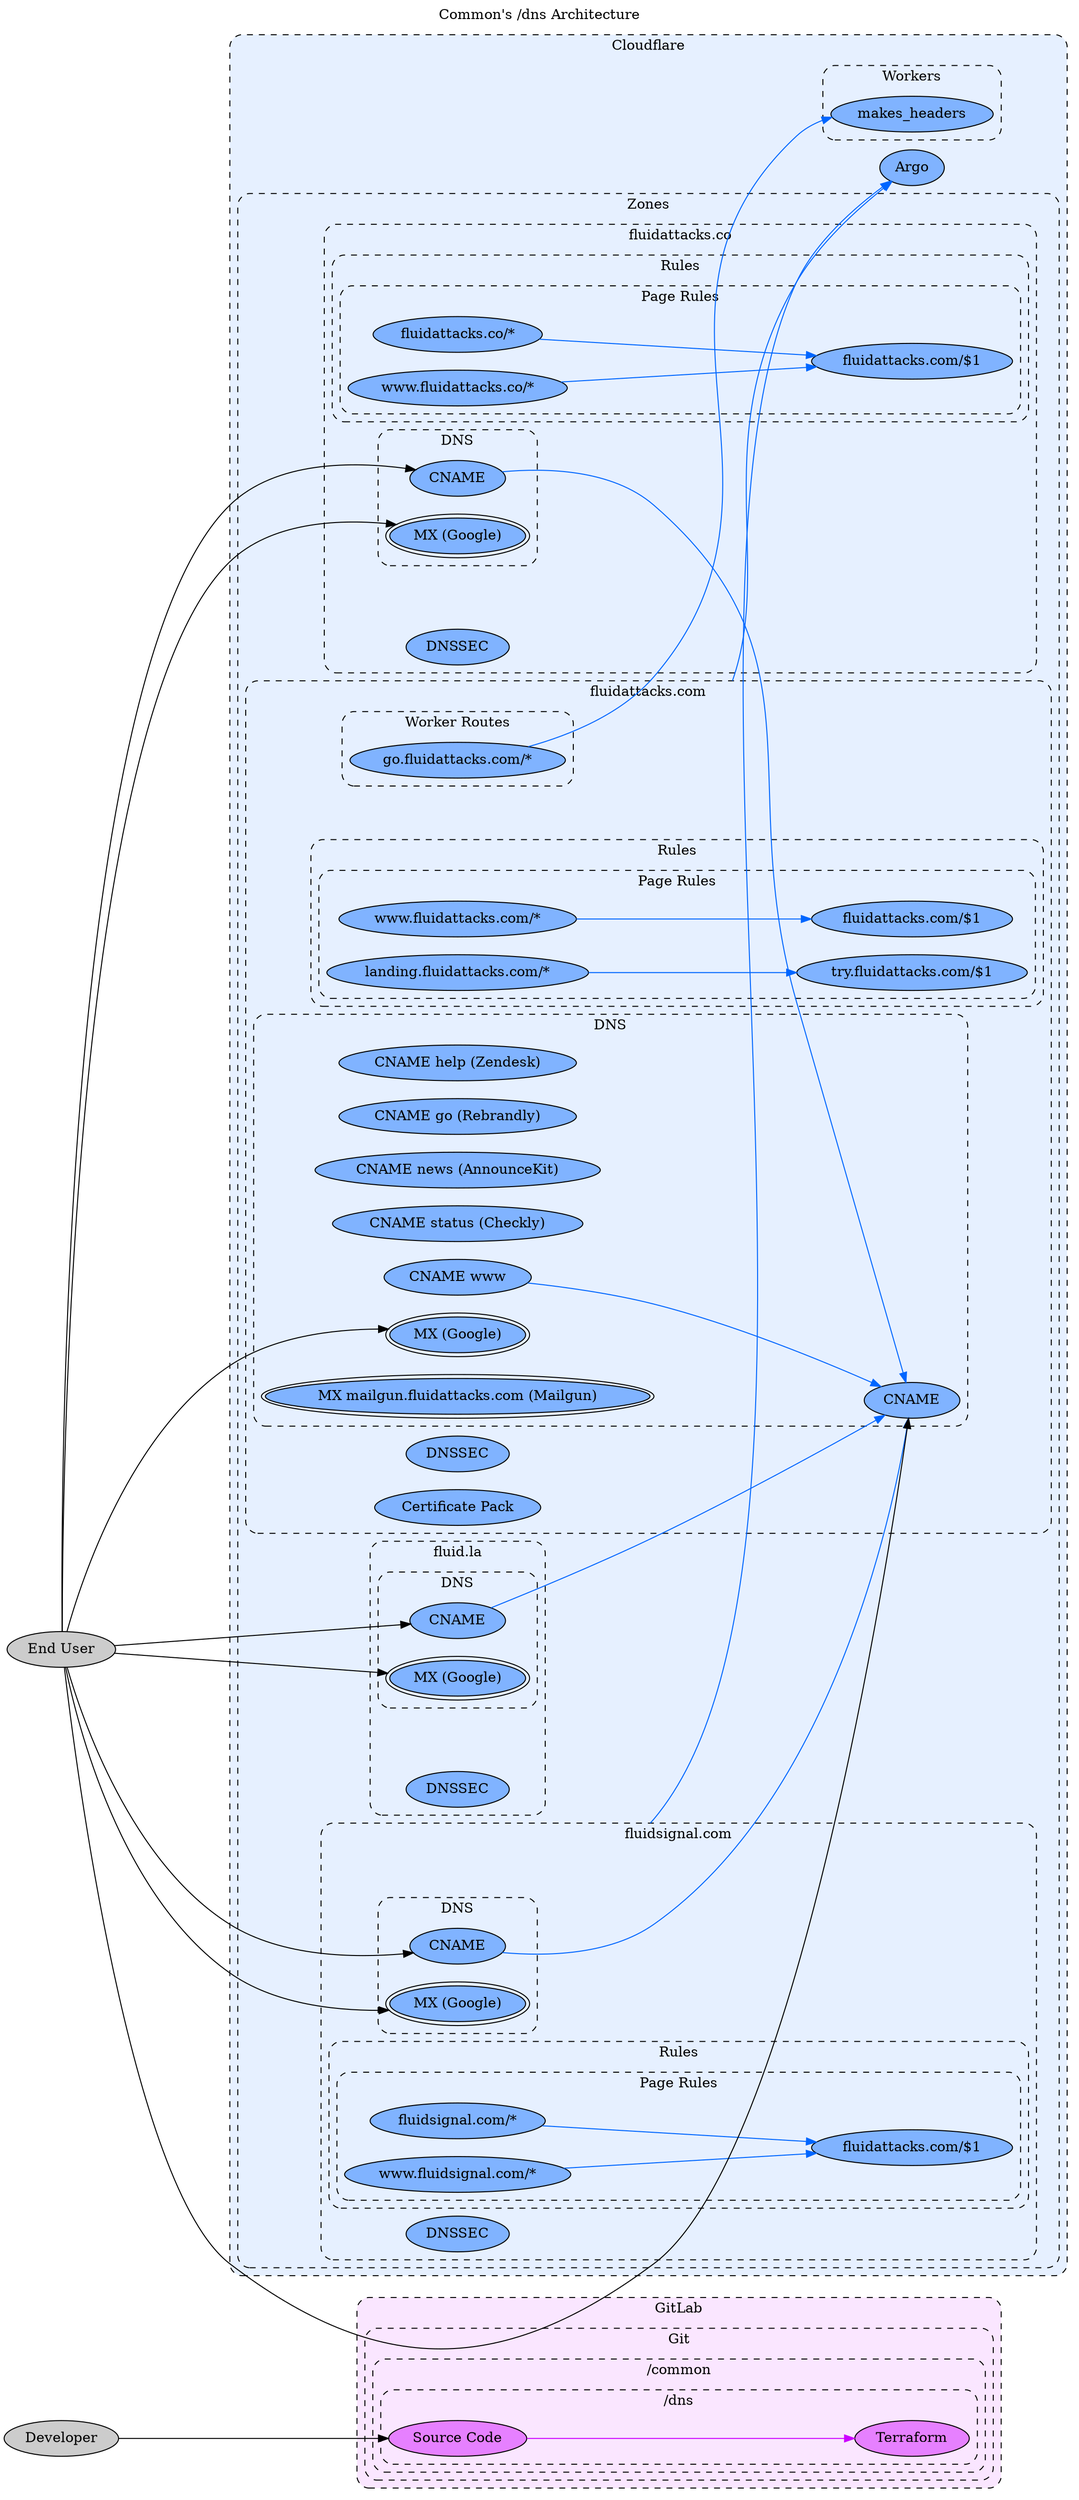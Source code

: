 // SPDX-FileCopyrightText: 2022 Fluid Attacks <development@fluidattacks.com>
//
// SPDX-License-Identifier: MPL-2.0

digraph status {
  label="Common's /dns Architecture"
  labelloc="t"
  compound="true"
  concentrate="true"
  layout="dot"
  scale="scalexy"
  rankdir="LR"
  ranksep="2.0"

  node[style="filled"]
  graph[style="dashed,rounded"]

  subgraph cluster_gitlab {
    label="GitLab"
    bgcolor="0.8 0.1 1.0"
    node[fillcolor="0.8 0.5 1.0"]

    subgraph cluster_gitlab_git {
      label="Git"

      subgraph cluster_gitlab_git_common {
        label="/common"

        subgraph cluster_gitlab_git_common_dns {
          label="/dns"

          gitlab_git_common_dns[label="Source Code"]
          gitlab_git_common_dns_terraform[label="Terraform"]
        }
      }
    }
  }

  subgraph cluster_cloudflare {
    label="Cloudflare"
    bgcolor="0.6 0.1 1.0"
    node[fillcolor="0.6 0.5 1.0"]

    cloudflare_argo[label="Argo"]

    subgraph cluster_cloudflare_workers {
      label="Workers"

      cluster_cloudflare_workers_makes_headers[label="makes_headers"]
    }

    subgraph cluster_cloudflare_zones {
      label="Zones"

      subgraph cluster_cloudflare_zone_fluid_la {
        label="fluid.la"

        cluster_cloudflare_zone_fluid_la[label="" style="invis"]
        cloudflare_zone_fluid_la_dnssec[label="DNSSEC"]

        subgraph cluster_cloudflare_zone_fluid_la_dns {
          label="DNS"

          cloudflare_zone_fluid_la_dns_cname[label="CNAME"]
          cloudflare_zone_fluid_la_dns_mx[label="MX (Google)" peripheries="2"]
        }
      }

      subgraph cluster_cloudflare_zone_fluidattacks_co {
        label="fluidattacks.co"

        cluster_cloudflare_zone_fluidattacks_co[label="" style="invis"]
        cloudflare_zone_fluidattacks_co_dnssec[label="DNSSEC"]

        subgraph cluster_cloudflare_zone_fluidattacks_co_dns {
          label="DNS"

          cloudflare_zone_fluidattacks_co_dns_cname[label="CNAME"]
          cloudflare_zone_fluidattacks_co_dns_mx[label="MX (Google)" peripheries="2"]
        }

        subgraph cluster_cloudflare_zone_fluidattacks_co_rules {
          label="Rules"

          subgraph cluster_cloudflare_zone_fluidattacks_co_rules_page {
            label="Page Rules"

            cloudflare_zone_fluidattacks_co_rules_page[label="fluidattacks.co/*"]
            cloudflare_zone_fluidattacks_co_rules_page_www[label="www.fluidattacks.co/*"]
            cloudflare_zone_fluidattacks_co_rules_page_forward[label="fluidattacks.com/$1"]
          }
        }
      }

      subgraph cluster_cloudflare_zone_fluidattacks_com {
        label="fluidattacks.com"

        cluster_cloudflare_zone_fluidattacks_com[label="" style="invis"]
        cloudflare_zone_fluidattacks_com_dnssec[label="DNSSEC"]
        cloudflare_zone_fluidattacks_com_cert[label="Certificate Pack"]

        subgraph cluster_cloudflare_zone_fluidattacks_com_dns {
          label="DNS"

          cloudflare_zone_fluidattacks_com_dns_cname[label="CNAME"]
          cloudflare_zone_fluidattacks_com_dns_cname_help[label="CNAME help (Zendesk)"]
          cloudflare_zone_fluidattacks_com_dns_cname_go[label="CNAME go (Rebrandly)"]
          cloudflare_zone_fluidattacks_com_dns_cname_news[label="CNAME news (AnnounceKit)"]
          cloudflare_zone_fluidattacks_com_dns_cname_status[label="CNAME status (Checkly)"]
          cloudflare_zone_fluidattacks_com_dns_cname_www[label="CNAME www"]
          cloudflare_zone_fluidattacks_com_dns_mx[label="MX (Google)" peripheries="2"]
          cloudflare_zone_fluidattacks_com_dns_mx_mailgun[label="MX mailgun.fluidattacks.com (Mailgun)" peripheries="2"]
        }

        subgraph cluster_cloudflare_zone_fluidattacks_com_rules {
          label="Rules"

          subgraph cluster_cloudflare_zone_fluidattacks_com_rules_page {
            label="Page Rules"

            cloudflare_zone_fluidattacks_com_rules_page_www[label="www.fluidattacks.com/*"]
            cloudflare_zone_fluidattacks_com_rules_page_www_forward[label="fluidattacks.com/$1"]
            cloudflare_zone_fluidattacks_com_rules_page_landing[label="landing.fluidattacks.com/*"]
            cloudflare_zone_fluidattacks_com_rules_page_landing_forward[label="try.fluidattacks.com/$1"]
          }
        }

        subgraph cluster_cloudflare_zone_fluidattacks_com_worker_routes {
          label="Worker Routes"

          cloudflare_zone_fluidattacks_com_worker_route_go[label="go.fluidattacks.com/*"]
        }
      }

      subgraph cluster_cloudflare_zone_fluidsignal_com {
        label="fluidsignal.com"

        cluster_cloudflare_zone_fluidsignal_com[label="" style="invis"]
        cloudflare_zone_fluidsignal_com_dnssec[label="DNSSEC"]

        subgraph cluster_cloudflare_zone_fluidsignal_com_dns {
          label="DNS"

          cloudflare_zone_fluidsignal_com_dns_cname[label="CNAME"]
          cloudflare_zone_fluidsignal_com_dns_mx[label="MX (Google)" peripheries="2"]
        }

        subgraph cluster_cloudflare_zone_fluidsignal_com_rules {
          label="Rules"

          subgraph cluster_cloudflare_zone_fluidsignal_com_rules_page {
            label="Page Rules"

            cloudflare_zone_fluidsignal_com_rules_page[label="fluidsignal.com/*"]
            cloudflare_zone_fluidsignal_com_rules_page_www[label="www.fluidsignal.com/*"]
            cloudflare_zone_fluidsignal_com_rules_page_forward[label="fluidattacks.com/$1"]
          }
        }
      }
    }
  }

  edge[color="0.6 1.0 1.0"]
  cloudflare_zone_fluidattacks_com_dns_cname_www -> cloudflare_zone_fluidattacks_com_dns_cname[]
  cloudflare_zone_fluidattacks_com_worker_route_go -> cluster_cloudflare_workers_makes_headers[]
  cloudflare_zone_fluid_la_dns_cname -> cloudflare_zone_fluidattacks_com_dns_cname[]
  cloudflare_zone_fluidattacks_co_dns_cname -> cloudflare_zone_fluidattacks_com_dns_cname[]
  cloudflare_zone_fluidattacks_co_rules_page -> cloudflare_zone_fluidattacks_co_rules_page_forward[]
  cloudflare_zone_fluidattacks_co_rules_page_www -> cloudflare_zone_fluidattacks_co_rules_page_forward[]
  cloudflare_zone_fluidattacks_com_rules_page_www -> cloudflare_zone_fluidattacks_com_rules_page_www_forward[]
  cloudflare_zone_fluidattacks_com_rules_page_landing -> cloudflare_zone_fluidattacks_com_rules_page_landing_forward[]
  cloudflare_zone_fluidsignal_com_dns_cname -> cloudflare_zone_fluidattacks_com_dns_cname[]
  cloudflare_zone_fluidsignal_com_rules_page -> cloudflare_zone_fluidsignal_com_rules_page_forward[]
  cloudflare_zone_fluidsignal_com_rules_page_www -> cloudflare_zone_fluidsignal_com_rules_page_forward[]
  cluster_cloudflare_zone_fluidattacks_com -> cloudflare_argo[ltail="cluster_cloudflare_zone_fluidattacks_com"]
  cluster_cloudflare_zone_fluidsignal_com -> cloudflare_argo[ltail="cluster_cloudflare_zone_fluidsignal_com"]

  edge[color="0.8 1.0 1.0"]
  gitlab_git_common_dns -> gitlab_git_common_dns_terraform[]

  node[fillcolor="0.0 0.0 0.8"]
  developer[label="Developer"]
  end_user[label="End User"]

  edge[color="0.0 0.0 0.0"]
  developer -> gitlab_git_common_dns[]
  end_user -> cloudflare_zone_fluid_la_dns_cname[]
  end_user -> cloudflare_zone_fluid_la_dns_mx[]
  end_user -> cloudflare_zone_fluidattacks_co_dns_cname[]
  end_user -> cloudflare_zone_fluidattacks_co_dns_mx[]
  end_user -> cloudflare_zone_fluidattacks_com_dns_cname[]
  end_user -> cloudflare_zone_fluidattacks_com_dns_mx[]
  end_user -> cloudflare_zone_fluidsignal_com_dns_cname[]
  end_user -> cloudflare_zone_fluidsignal_com_dns_mx[]
}
